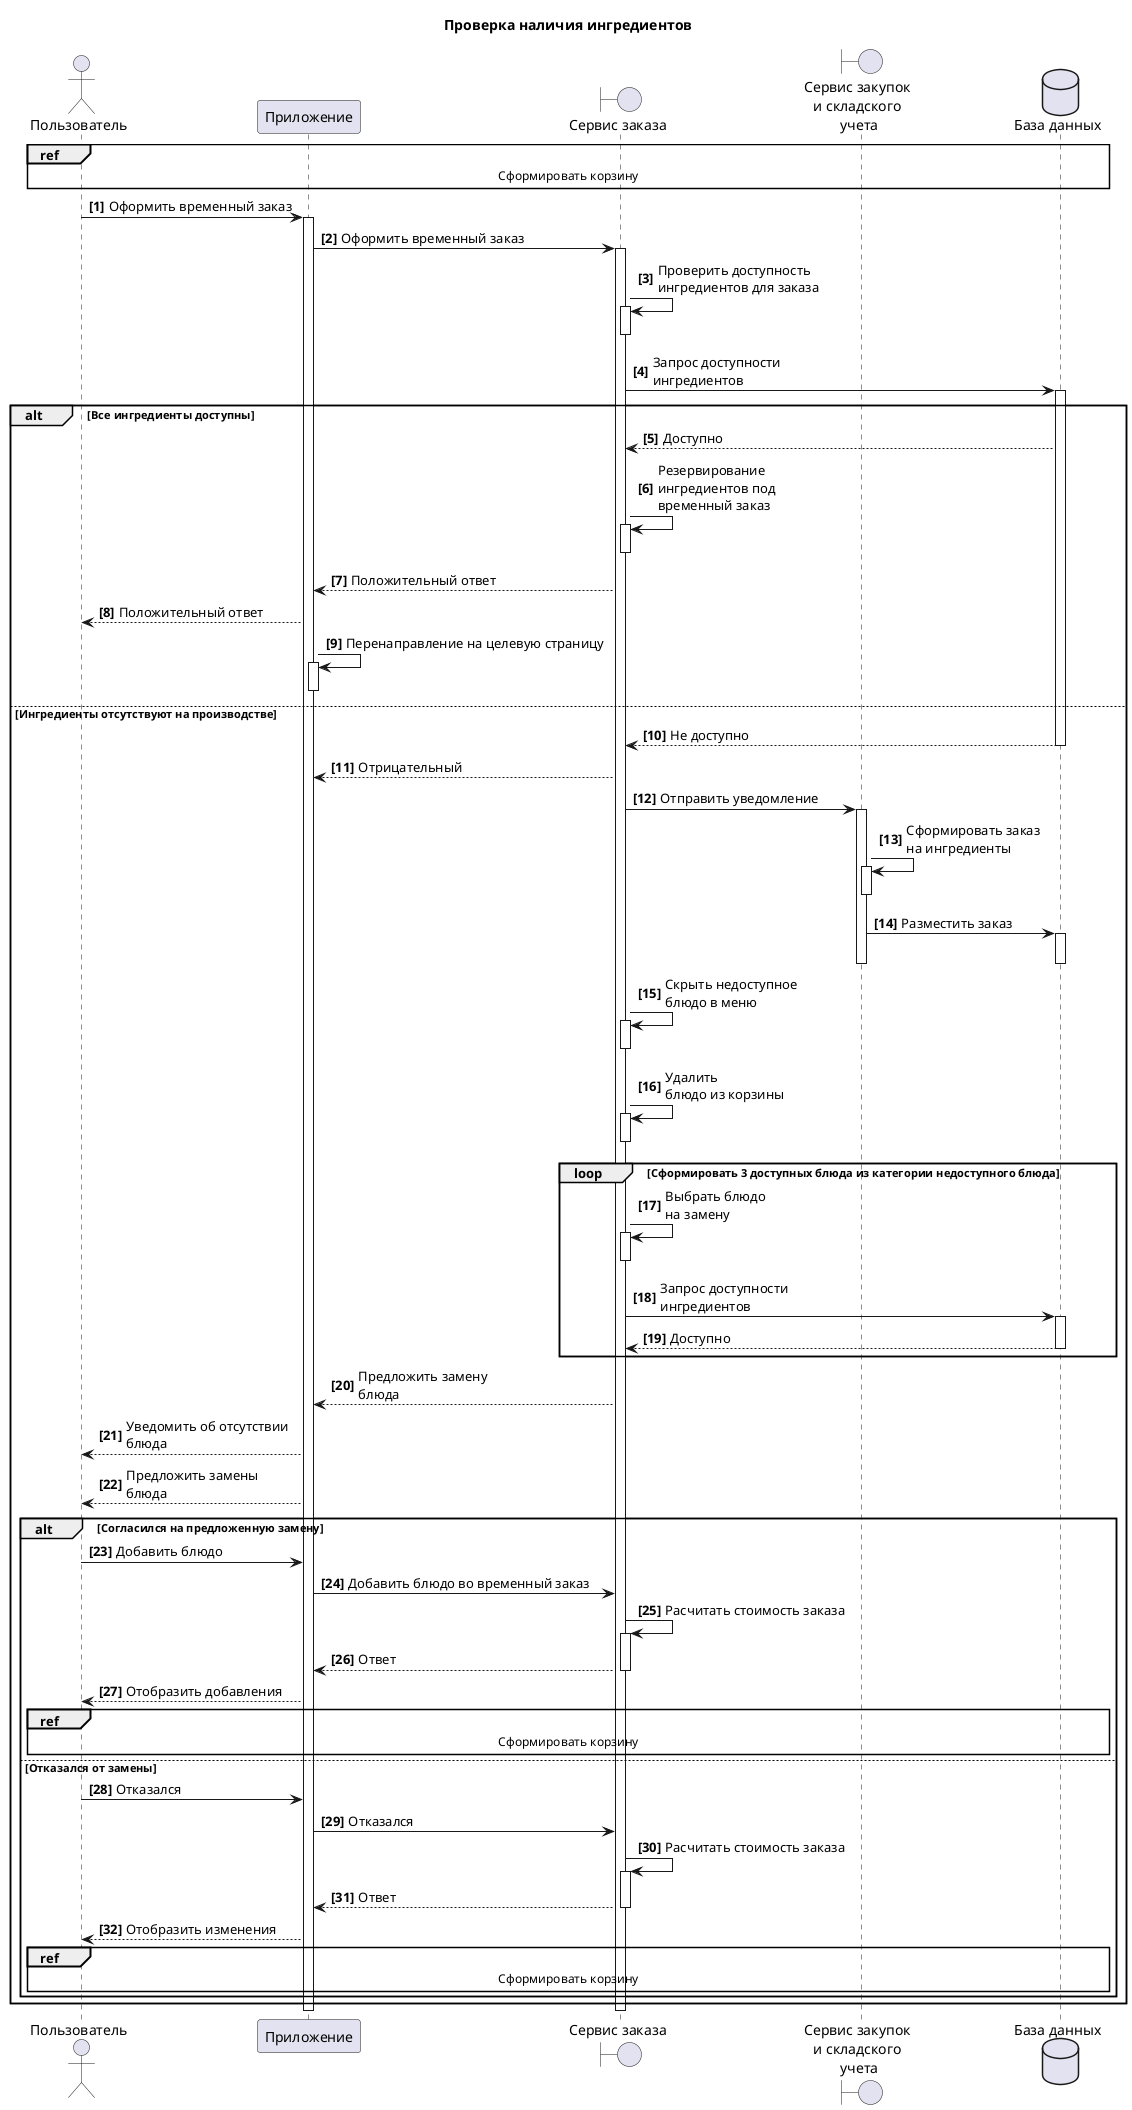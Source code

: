 @startuml
title Проверка наличия ингредиентов
actor "Пользователь" as U 
participant  "Приложение" as A 
boundary "Сервис заказа" as S
boundary "Сервис закупок \nи складского \nучета" as OR
dataBase "База данных" as DB 
autonumber "<b>[0]"  

ref over U,A,S,DB
Сформировать корзину
end ref

U->A++: Оформить временный заказ
A->S++: Оформить временный заказ
S->S++: Проверить доступность\nингредиентов для заказа
S--
S->DB++: Запрос доступности \nингредиентов
alt Все ингредиенты доступны
DB-->S:Доступно
S->S++: Резервирование \nингредиентов под \nвременный заказ
S--
S --> A: Положительный ответ
A --> U: Положительный ответ
A->A++:Перенаправление на целевую страницу
A--

else Ингредиенты отсутствуют на производстве 
DB-->S--:Не доступно
S --> A: Отрицательный 
S -> OR++: Отправить уведомление 
OR -> OR++: Сформировать заказ \nна ингредиенты  
OR--
OR -> DB++: Разместить заказ 
OR--
DB--
S->S++: Скрыть недоступное \nблюдо в меню
S--
S->S++: Удалить \nблюдо из корзины
S--
loop Сформировать 3 доступных блюда из категории недоступного блюда
S->S++: Выбрать блюдо \nна замену
S--
S->DB++: Запрос доступности \nингредиентов
return Доступно
end
S--> A : Предложить замену \nблюда
A --> U : Уведомить об отсутствии \nблюда
A --> U : Предложить замены \nблюда

alt Согласился на предложенную замену
U->A: Добавить блюдо 
A->S: Добавить блюдо во временный заказ
S->S++: Расчитать стоимость заказа
S-->A--:Ответ
A-->U: Отобразить добавления
ref over U,A,S,DB
Сформировать корзину
end ref

else Отказался от замены
U->A: Отказался 
A->S: Отказался
S->S++: Расчитать стоимость заказа
S-->A--:Ответ
A-->U: Отобразить изменения

ref over U,A,S,DB
Сформировать корзину
end ref
end
end
A--
S--
@enduml
